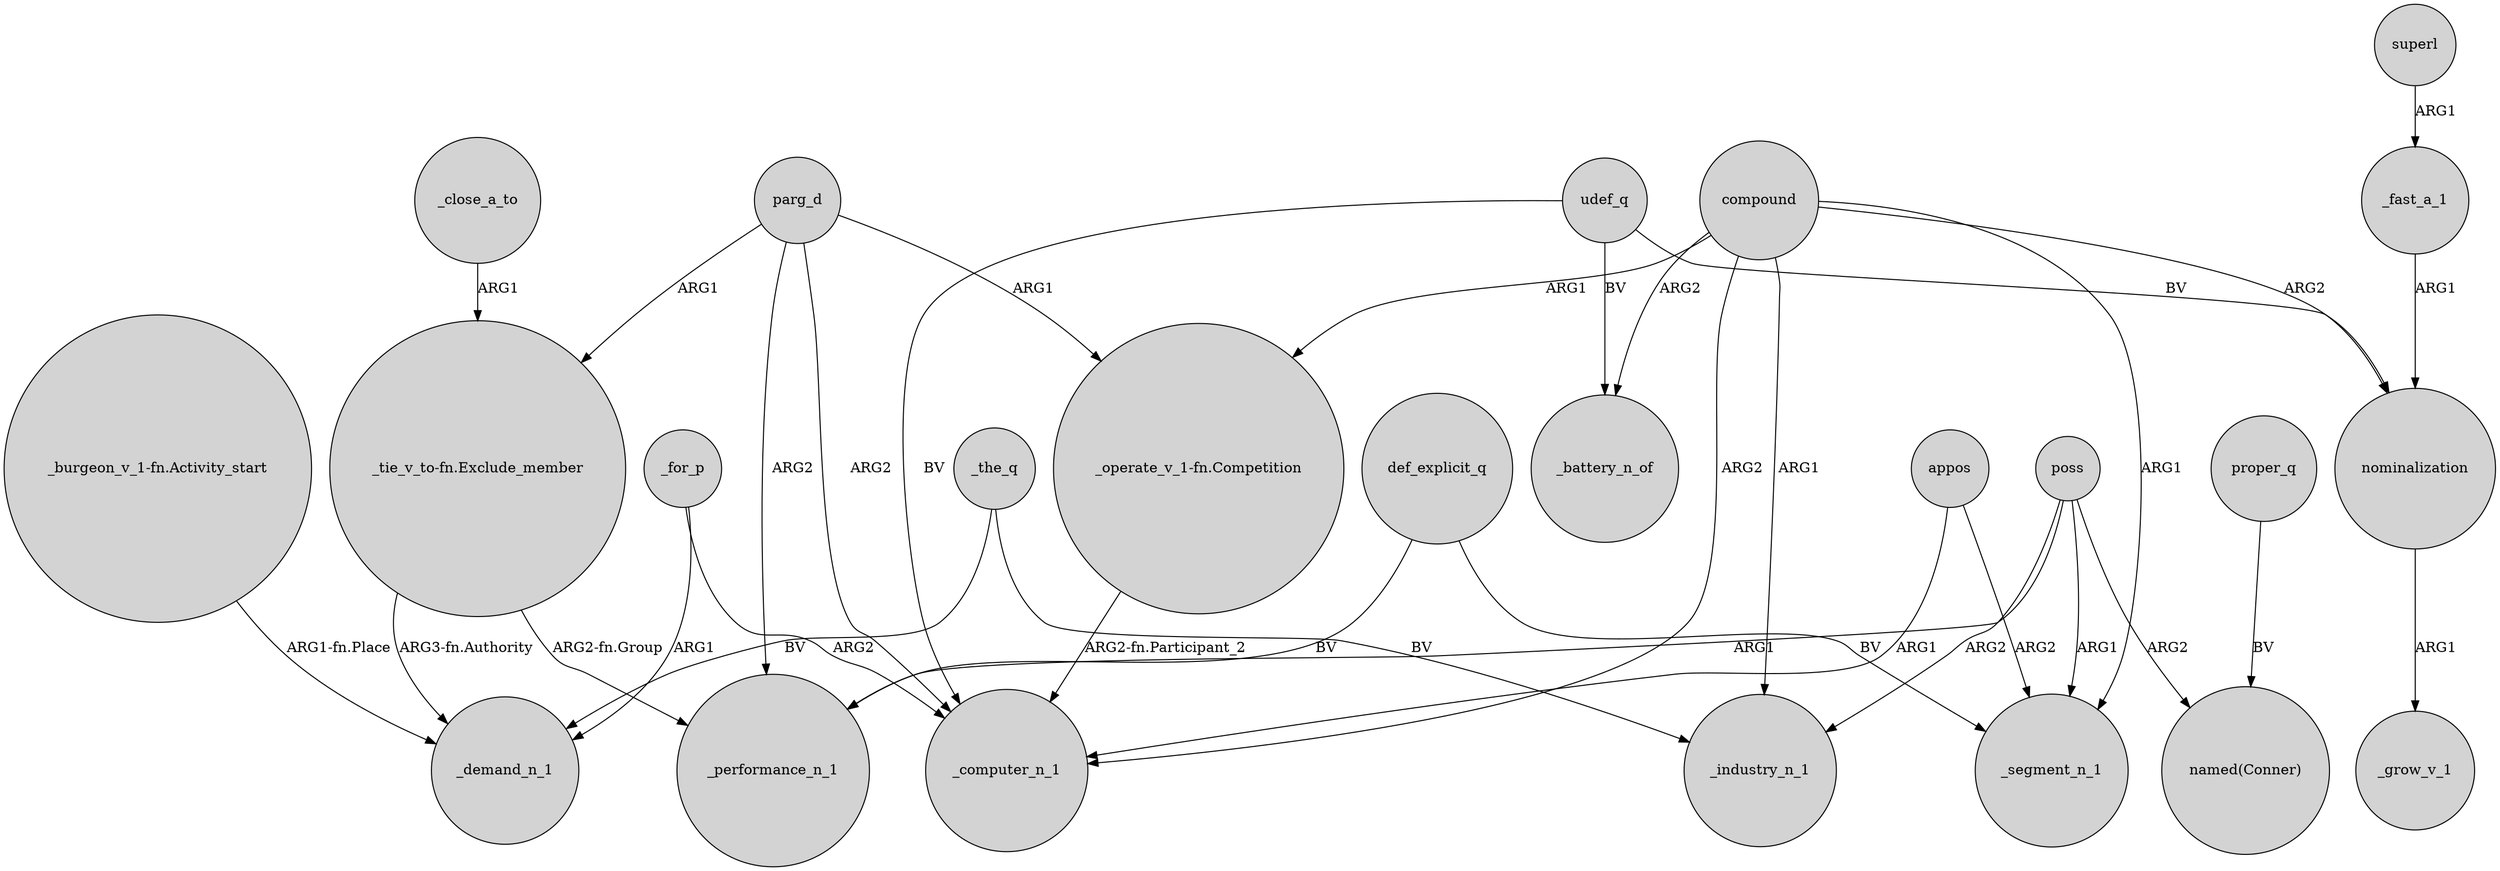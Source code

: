 digraph {
	node [shape=circle style=filled]
	"_operate_v_1-fn.Competition" -> _computer_n_1 [label="ARG2-fn.Participant_2"]
	_for_p -> _demand_n_1 [label=ARG1]
	_close_a_to -> "_tie_v_to-fn.Exclude_member" [label=ARG1]
	compound -> _segment_n_1 [label=ARG1]
	appos -> _computer_n_1 [label=ARG1]
	poss -> "named(Conner)" [label=ARG2]
	udef_q -> nominalization [label=BV]
	compound -> _computer_n_1 [label=ARG2]
	compound -> _battery_n_of [label=ARG2]
	parg_d -> _performance_n_1 [label=ARG2]
	parg_d -> "_tie_v_to-fn.Exclude_member" [label=ARG1]
	"_tie_v_to-fn.Exclude_member" -> _performance_n_1 [label="ARG2-fn.Group"]
	_fast_a_1 -> nominalization [label=ARG1]
	compound -> nominalization [label=ARG2]
	compound -> _industry_n_1 [label=ARG1]
	proper_q -> "named(Conner)" [label=BV]
	nominalization -> _grow_v_1 [label=ARG1]
	poss -> _industry_n_1 [label=ARG2]
	"_tie_v_to-fn.Exclude_member" -> _demand_n_1 [label="ARG3-fn.Authority"]
	"_burgeon_v_1-fn.Activity_start" -> _demand_n_1 [label="ARG1-fn.Place"]
	def_explicit_q -> _performance_n_1 [label=BV]
	_for_p -> _computer_n_1 [label=ARG2]
	udef_q -> _computer_n_1 [label=BV]
	appos -> _segment_n_1 [label=ARG2]
	def_explicit_q -> _segment_n_1 [label=BV]
	poss -> _performance_n_1 [label=ARG1]
	parg_d -> _computer_n_1 [label=ARG2]
	_the_q -> _demand_n_1 [label=BV]
	compound -> "_operate_v_1-fn.Competition" [label=ARG1]
	parg_d -> "_operate_v_1-fn.Competition" [label=ARG1]
	udef_q -> _battery_n_of [label=BV]
	poss -> _segment_n_1 [label=ARG1]
	_the_q -> _industry_n_1 [label=BV]
	superl -> _fast_a_1 [label=ARG1]
}
